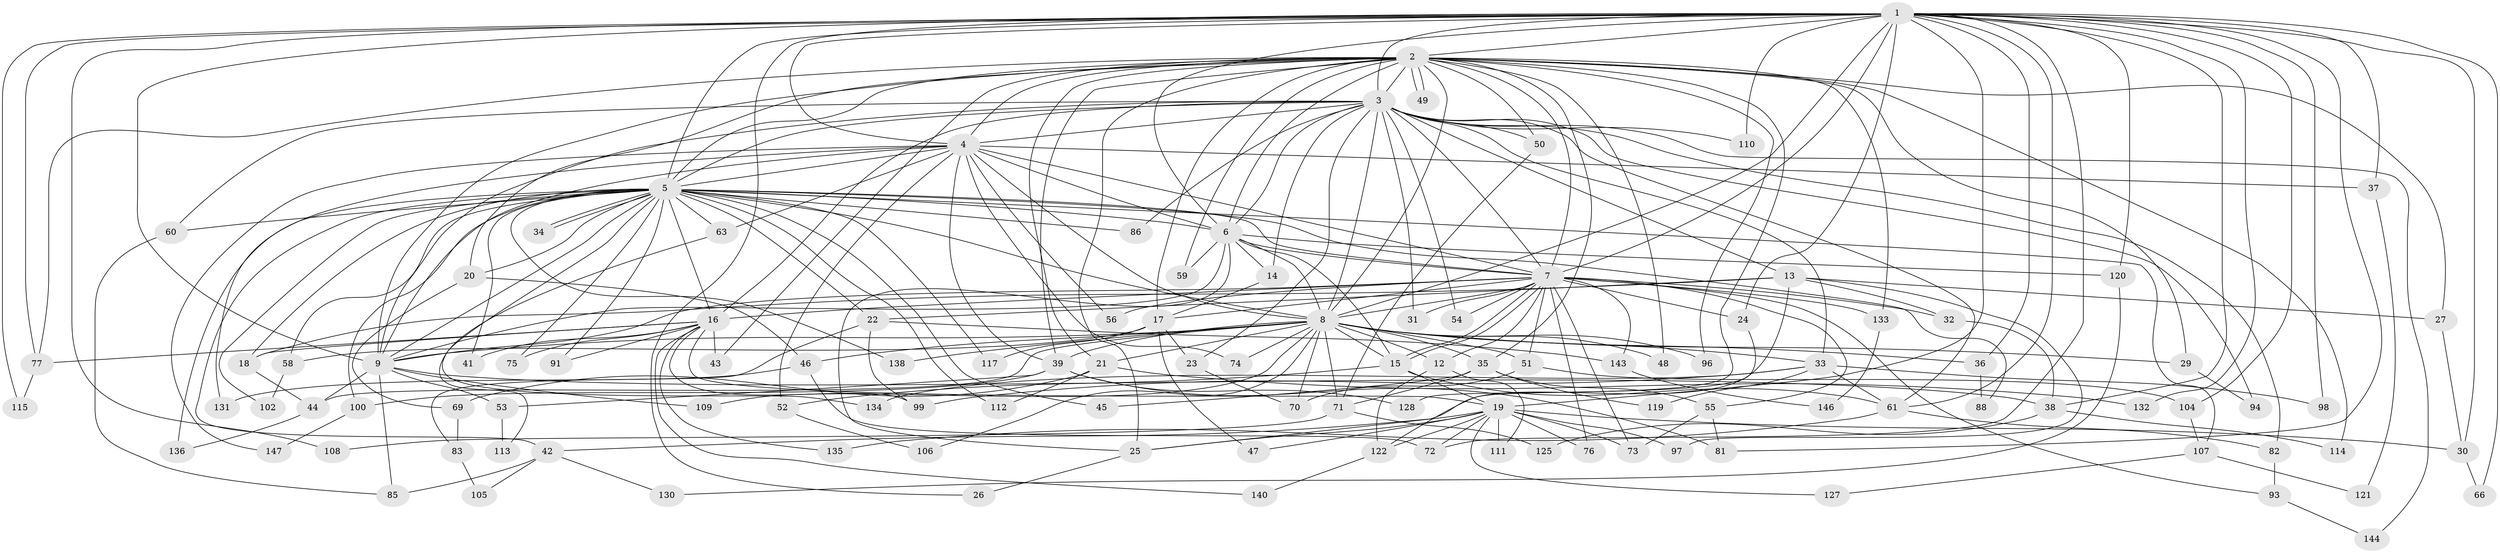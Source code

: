 // original degree distribution, {23: 0.006802721088435374, 29: 0.013605442176870748, 17: 0.006802721088435374, 19: 0.006802721088435374, 35: 0.006802721088435374, 14: 0.013605442176870748, 28: 0.006802721088435374, 15: 0.006802721088435374, 18: 0.006802721088435374, 9: 0.02040816326530612, 3: 0.25170068027210885, 7: 0.02040816326530612, 4: 0.07482993197278912, 5: 0.04081632653061224, 2: 0.4965986394557823, 6: 0.02040816326530612}
// Generated by graph-tools (version 1.1) at 2025/41/03/06/25 10:41:35]
// undirected, 115 vertices, 270 edges
graph export_dot {
graph [start="1"]
  node [color=gray90,style=filled];
  1 [super="+11"];
  2 [super="+126"];
  3 [super="+10"];
  4 [super="+65"];
  5 [super="+123"];
  6 [super="+139"];
  7 [super="+79"];
  8 [super="+78"];
  9 [super="+141"];
  12 [super="+57"];
  13 [super="+40"];
  14;
  15 [super="+129"];
  16 [super="+28"];
  17 [super="+64"];
  18 [super="+103"];
  19 [super="+84"];
  20;
  21;
  22;
  23;
  24;
  25;
  26;
  27;
  29;
  30 [super="+68"];
  31;
  32;
  33 [super="+67"];
  34;
  35;
  36;
  37;
  38 [super="+62"];
  39 [super="+124"];
  41;
  42;
  43;
  44 [super="+118"];
  45;
  46 [super="+89"];
  47;
  48;
  49;
  50 [super="+92"];
  51;
  52;
  53;
  54;
  55 [super="+90"];
  56;
  58;
  59;
  60;
  61 [super="+80"];
  63;
  66;
  69;
  70 [super="+145"];
  71 [super="+95"];
  72;
  73;
  74;
  75;
  76;
  77 [super="+87"];
  81 [super="+137"];
  82;
  83;
  85 [super="+101"];
  86;
  88;
  91;
  93;
  94;
  96;
  97;
  98;
  99 [super="+116"];
  100;
  102;
  104;
  105;
  106;
  107;
  108;
  109;
  110;
  111;
  112;
  113;
  114;
  115;
  117;
  119;
  120;
  121;
  122 [super="+142"];
  125;
  127;
  128;
  130;
  131;
  132;
  133;
  134;
  135;
  136;
  138;
  140;
  143;
  144;
  146;
  147;
  1 -- 2;
  1 -- 3 [weight=2];
  1 -- 4 [weight=2];
  1 -- 5;
  1 -- 6;
  1 -- 7 [weight=2];
  1 -- 8;
  1 -- 9;
  1 -- 24;
  1 -- 26;
  1 -- 36;
  1 -- 38;
  1 -- 66;
  1 -- 98;
  1 -- 104;
  1 -- 108;
  1 -- 110;
  1 -- 115;
  1 -- 120;
  1 -- 132;
  1 -- 37;
  1 -- 72;
  1 -- 19;
  1 -- 61;
  1 -- 30;
  1 -- 77;
  1 -- 81;
  2 -- 3 [weight=2];
  2 -- 4;
  2 -- 5;
  2 -- 6;
  2 -- 7;
  2 -- 8;
  2 -- 9 [weight=2];
  2 -- 17;
  2 -- 20;
  2 -- 21;
  2 -- 27;
  2 -- 29;
  2 -- 35;
  2 -- 43;
  2 -- 48;
  2 -- 49;
  2 -- 49;
  2 -- 50;
  2 -- 59;
  2 -- 77;
  2 -- 96;
  2 -- 114;
  2 -- 128;
  2 -- 133;
  2 -- 25;
  2 -- 39;
  3 -- 4 [weight=2];
  3 -- 5 [weight=2];
  3 -- 6 [weight=2];
  3 -- 7 [weight=2];
  3 -- 8 [weight=2];
  3 -- 9 [weight=2];
  3 -- 13 [weight=2];
  3 -- 14;
  3 -- 16;
  3 -- 23;
  3 -- 54;
  3 -- 82;
  3 -- 86;
  3 -- 110;
  3 -- 33;
  3 -- 60;
  3 -- 144;
  3 -- 50 [weight=2];
  3 -- 94;
  3 -- 31;
  3 -- 61;
  4 -- 5;
  4 -- 6;
  4 -- 7 [weight=2];
  4 -- 8;
  4 -- 9;
  4 -- 37;
  4 -- 39;
  4 -- 52;
  4 -- 56;
  4 -- 63;
  4 -- 74;
  4 -- 131;
  4 -- 147;
  5 -- 6;
  5 -- 7;
  5 -- 8;
  5 -- 9;
  5 -- 16;
  5 -- 18;
  5 -- 20;
  5 -- 22;
  5 -- 34;
  5 -- 34;
  5 -- 41;
  5 -- 42;
  5 -- 45;
  5 -- 58;
  5 -- 60;
  5 -- 63;
  5 -- 75;
  5 -- 86;
  5 -- 88;
  5 -- 91;
  5 -- 100;
  5 -- 102;
  5 -- 107;
  5 -- 112;
  5 -- 117;
  5 -- 134;
  5 -- 136;
  5 -- 138;
  6 -- 7;
  6 -- 8;
  6 -- 9;
  6 -- 14;
  6 -- 25;
  6 -- 59;
  6 -- 120;
  6 -- 15;
  7 -- 8;
  7 -- 9;
  7 -- 12;
  7 -- 15;
  7 -- 15;
  7 -- 24;
  7 -- 31;
  7 -- 32;
  7 -- 51;
  7 -- 54;
  7 -- 55;
  7 -- 56;
  7 -- 73;
  7 -- 76;
  7 -- 93;
  7 -- 133;
  7 -- 143;
  7 -- 16;
  7 -- 17;
  8 -- 9;
  8 -- 12 [weight=2];
  8 -- 21;
  8 -- 29;
  8 -- 33;
  8 -- 35;
  8 -- 36;
  8 -- 39;
  8 -- 44;
  8 -- 46;
  8 -- 48;
  8 -- 51;
  8 -- 71;
  8 -- 74;
  8 -- 96;
  8 -- 106;
  8 -- 109;
  8 -- 138;
  8 -- 15;
  8 -- 70;
  9 -- 38;
  9 -- 44;
  9 -- 53;
  9 -- 85;
  9 -- 109;
  12 -- 122;
  12 -- 111;
  13 -- 22;
  13 -- 27;
  13 -- 32;
  13 -- 97;
  13 -- 25;
  13 -- 18;
  14 -- 17;
  15 -- 19;
  15 -- 52;
  15 -- 61;
  16 -- 18;
  16 -- 41;
  16 -- 43;
  16 -- 91;
  16 -- 135;
  16 -- 19;
  16 -- 99;
  16 -- 75;
  16 -- 140;
  16 -- 77;
  17 -- 23;
  17 -- 47;
  17 -- 58;
  17 -- 117;
  18 -- 44;
  19 -- 25;
  19 -- 42;
  19 -- 47;
  19 -- 72;
  19 -- 73;
  19 -- 76;
  19 -- 97;
  19 -- 111;
  19 -- 127;
  19 -- 122;
  19 -- 30;
  20 -- 46;
  20 -- 69;
  21 -- 69;
  21 -- 112;
  21 -- 132;
  22 -- 83;
  22 -- 143;
  22 -- 99;
  23 -- 70;
  24 -- 122;
  25 -- 26;
  27 -- 30;
  29 -- 94;
  30 -- 66;
  32 -- 38;
  33 -- 119;
  33 -- 134;
  33 -- 98;
  33 -- 99;
  33 -- 61;
  35 -- 45;
  35 -- 55;
  35 -- 71;
  35 -- 119;
  36 -- 88;
  37 -- 121;
  38 -- 114;
  38 -- 125;
  39 -- 53;
  39 -- 81;
  39 -- 100;
  39 -- 128;
  42 -- 105;
  42 -- 130;
  42 -- 85;
  44 -- 136;
  46 -- 72;
  46 -- 131;
  50 -- 71;
  51 -- 70;
  51 -- 104;
  52 -- 106;
  53 -- 113;
  55 -- 81;
  55 -- 73;
  58 -- 102;
  60 -- 85;
  61 -- 82;
  61 -- 135;
  63 -- 113;
  69 -- 83;
  71 -- 108;
  71 -- 125;
  77 -- 115;
  82 -- 93;
  83 -- 105;
  93 -- 144;
  100 -- 147;
  104 -- 107;
  107 -- 121;
  107 -- 127;
  120 -- 130;
  122 -- 140;
  133 -- 146;
  143 -- 146;
}
